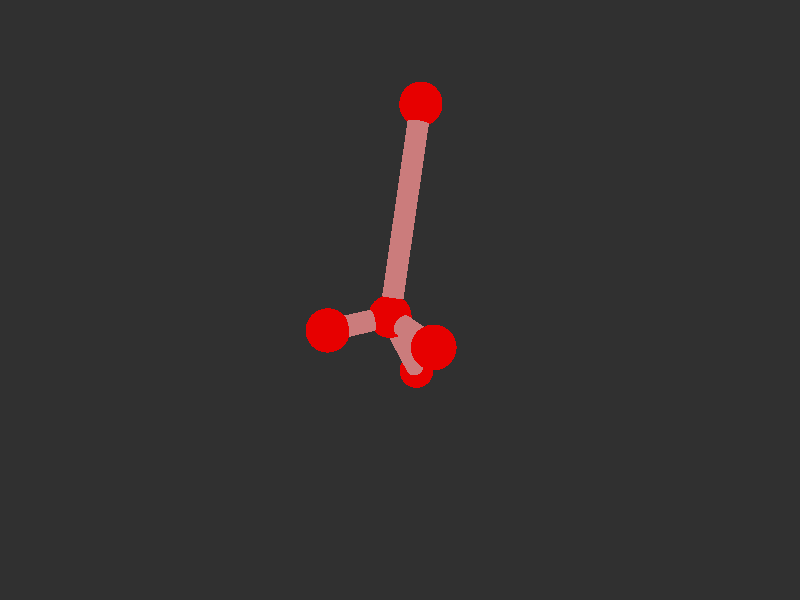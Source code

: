 #version 3.7; 
    global_settings { assumed_gamma 1.0 }
    

    camera {
    location  <20, 20, 20>
    right     x*image_width/image_height
    look_at   <0, 0, 0>
    angle 58
    }

    background { color rgb<1,1,1>*0.03 }


    light_source { <-20, 30, -25> color red 0.6 green 0.6 blue 0.6 }
    light_source { < 20, 30, -25> color red 0.6 green 0.6 blue 0.6 }
    
    #declare m = 1;
    union {

    union {
    sphere { m*<1.2716315741311235,0.013560561682575379,0.617741203258585>, 1 }        
    sphere {  m*<1.515879012841372,0.01453704470371382,3.6077816672396965>, 1 }
    sphere {  m*<4.009126201903909,0.01453704470371383,-0.6095005412509198>, 1 }
    sphere {  m*<-3.6673095025334095,8.118126825824133,-2.3024924011195376>, 1}
    sphere { m*<-3.6937540528987944,-8.15464976442504,-2.3174368341961005>, 1 }    

        pigment { color rgb<0.8,0,0>  }
    finish { ambient 0.1 diffuse 0.7 phong 1 }
    }    
    union {
    cylinder { m*<1.515879012841372,0.01453704470371382,3.6077816672396965>, <1.2716315741311235,0.013560561682575379,0.617741203258585>, 0.5 }
    cylinder { m*<4.009126201903909,0.01453704470371383,-0.6095005412509198>, <1.2716315741311235,0.013560561682575379,0.617741203258585>, 0.5}
    cylinder { m*<-3.6673095025334095,8.118126825824133,-2.3024924011195376>, <1.2716315741311235,0.013560561682575379,0.617741203258585>, 0.5 }
    cylinder {  m*<-3.6937540528987944,-8.15464976442504,-2.3174368341961005>, <1.2716315741311235,0.013560561682575379,0.617741203258585>, 0.5}

    pigment { color rgb<0.6,.2,.2>  }
    finish { ambient 0.1 diffuse 0.7 phong 1 }    
    }
    
    // rotate <0, 0, 0>
    }
    #version 3.7; 
    global_settings { assumed_gamma 1.0 }
    

    camera {
    location  <20, 20, 20>
    right     x*image_width/image_height
    look_at   <0, 0, 0>
    angle 58
    }

    background { color rgb<1,1,1>*0.03 }


    light_source { <-20, 30, -25> color red 0.6 green 0.6 blue 0.6 }
    light_source { < 20, 30, -25> color red 0.6 green 0.6 blue 0.6 }
    
    #declare m = 1;
    union {

    union {
    sphere { m*<1.2716315741311235,0.013560561682575379,0.617741203258585>, 1 }        
    sphere {  m*<1.515879012841372,0.01453704470371382,3.6077816672396965>, 1 }
    sphere {  m*<4.009126201903909,0.01453704470371383,-0.6095005412509198>, 1 }
    sphere {  m*<-3.6673095025334095,8.118126825824133,-2.3024924011195376>, 1}
    sphere { m*<-3.6937540528987944,-8.15464976442504,-2.3174368341961005>, 1 }    

        pigment { color rgb<0.8,0,0>  }
    finish { ambient 0.1 diffuse 0.7 phong 1 }
    }    
    union {
    cylinder { m*<1.515879012841372,0.01453704470371382,3.6077816672396965>, <1.2716315741311235,0.013560561682575379,0.617741203258585>, 0.5 }
    cylinder { m*<4.009126201903909,0.01453704470371383,-0.6095005412509198>, <1.2716315741311235,0.013560561682575379,0.617741203258585>, 0.5}
    cylinder { m*<-3.6673095025334095,8.118126825824133,-2.3024924011195376>, <1.2716315741311235,0.013560561682575379,0.617741203258585>, 0.5 }
    cylinder {  m*<-3.6937540528987944,-8.15464976442504,-2.3174368341961005>, <1.2716315741311235,0.013560561682575379,0.617741203258585>, 0.5}

    pigment { color rgb<0.6,.2,.2>  }
    finish { ambient 0.1 diffuse 0.7 phong 1 }    
    }
    
    // rotate <0, 0, 0>
    }
    